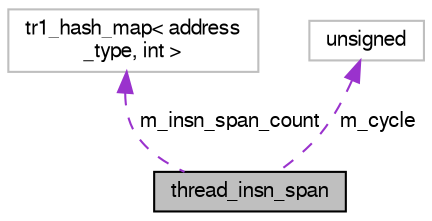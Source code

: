 digraph "thread_insn_span"
{
  bgcolor="transparent";
  edge [fontname="FreeSans",fontsize="10",labelfontname="FreeSans",labelfontsize="10"];
  node [fontname="FreeSans",fontsize="10",shape=record];
  Node1 [label="thread_insn_span",height=0.2,width=0.4,color="black", fillcolor="grey75", style="filled", fontcolor="black"];
  Node2 -> Node1 [dir="back",color="darkorchid3",fontsize="10",style="dashed",label=" m_insn_span_count" ,fontname="FreeSans"];
  Node2 [label="tr1_hash_map\< address\l_type, int \>",height=0.2,width=0.4,color="grey75"];
  Node3 -> Node1 [dir="back",color="darkorchid3",fontsize="10",style="dashed",label=" m_cycle" ,fontname="FreeSans"];
  Node3 [label="unsigned",height=0.2,width=0.4,color="grey75"];
}
